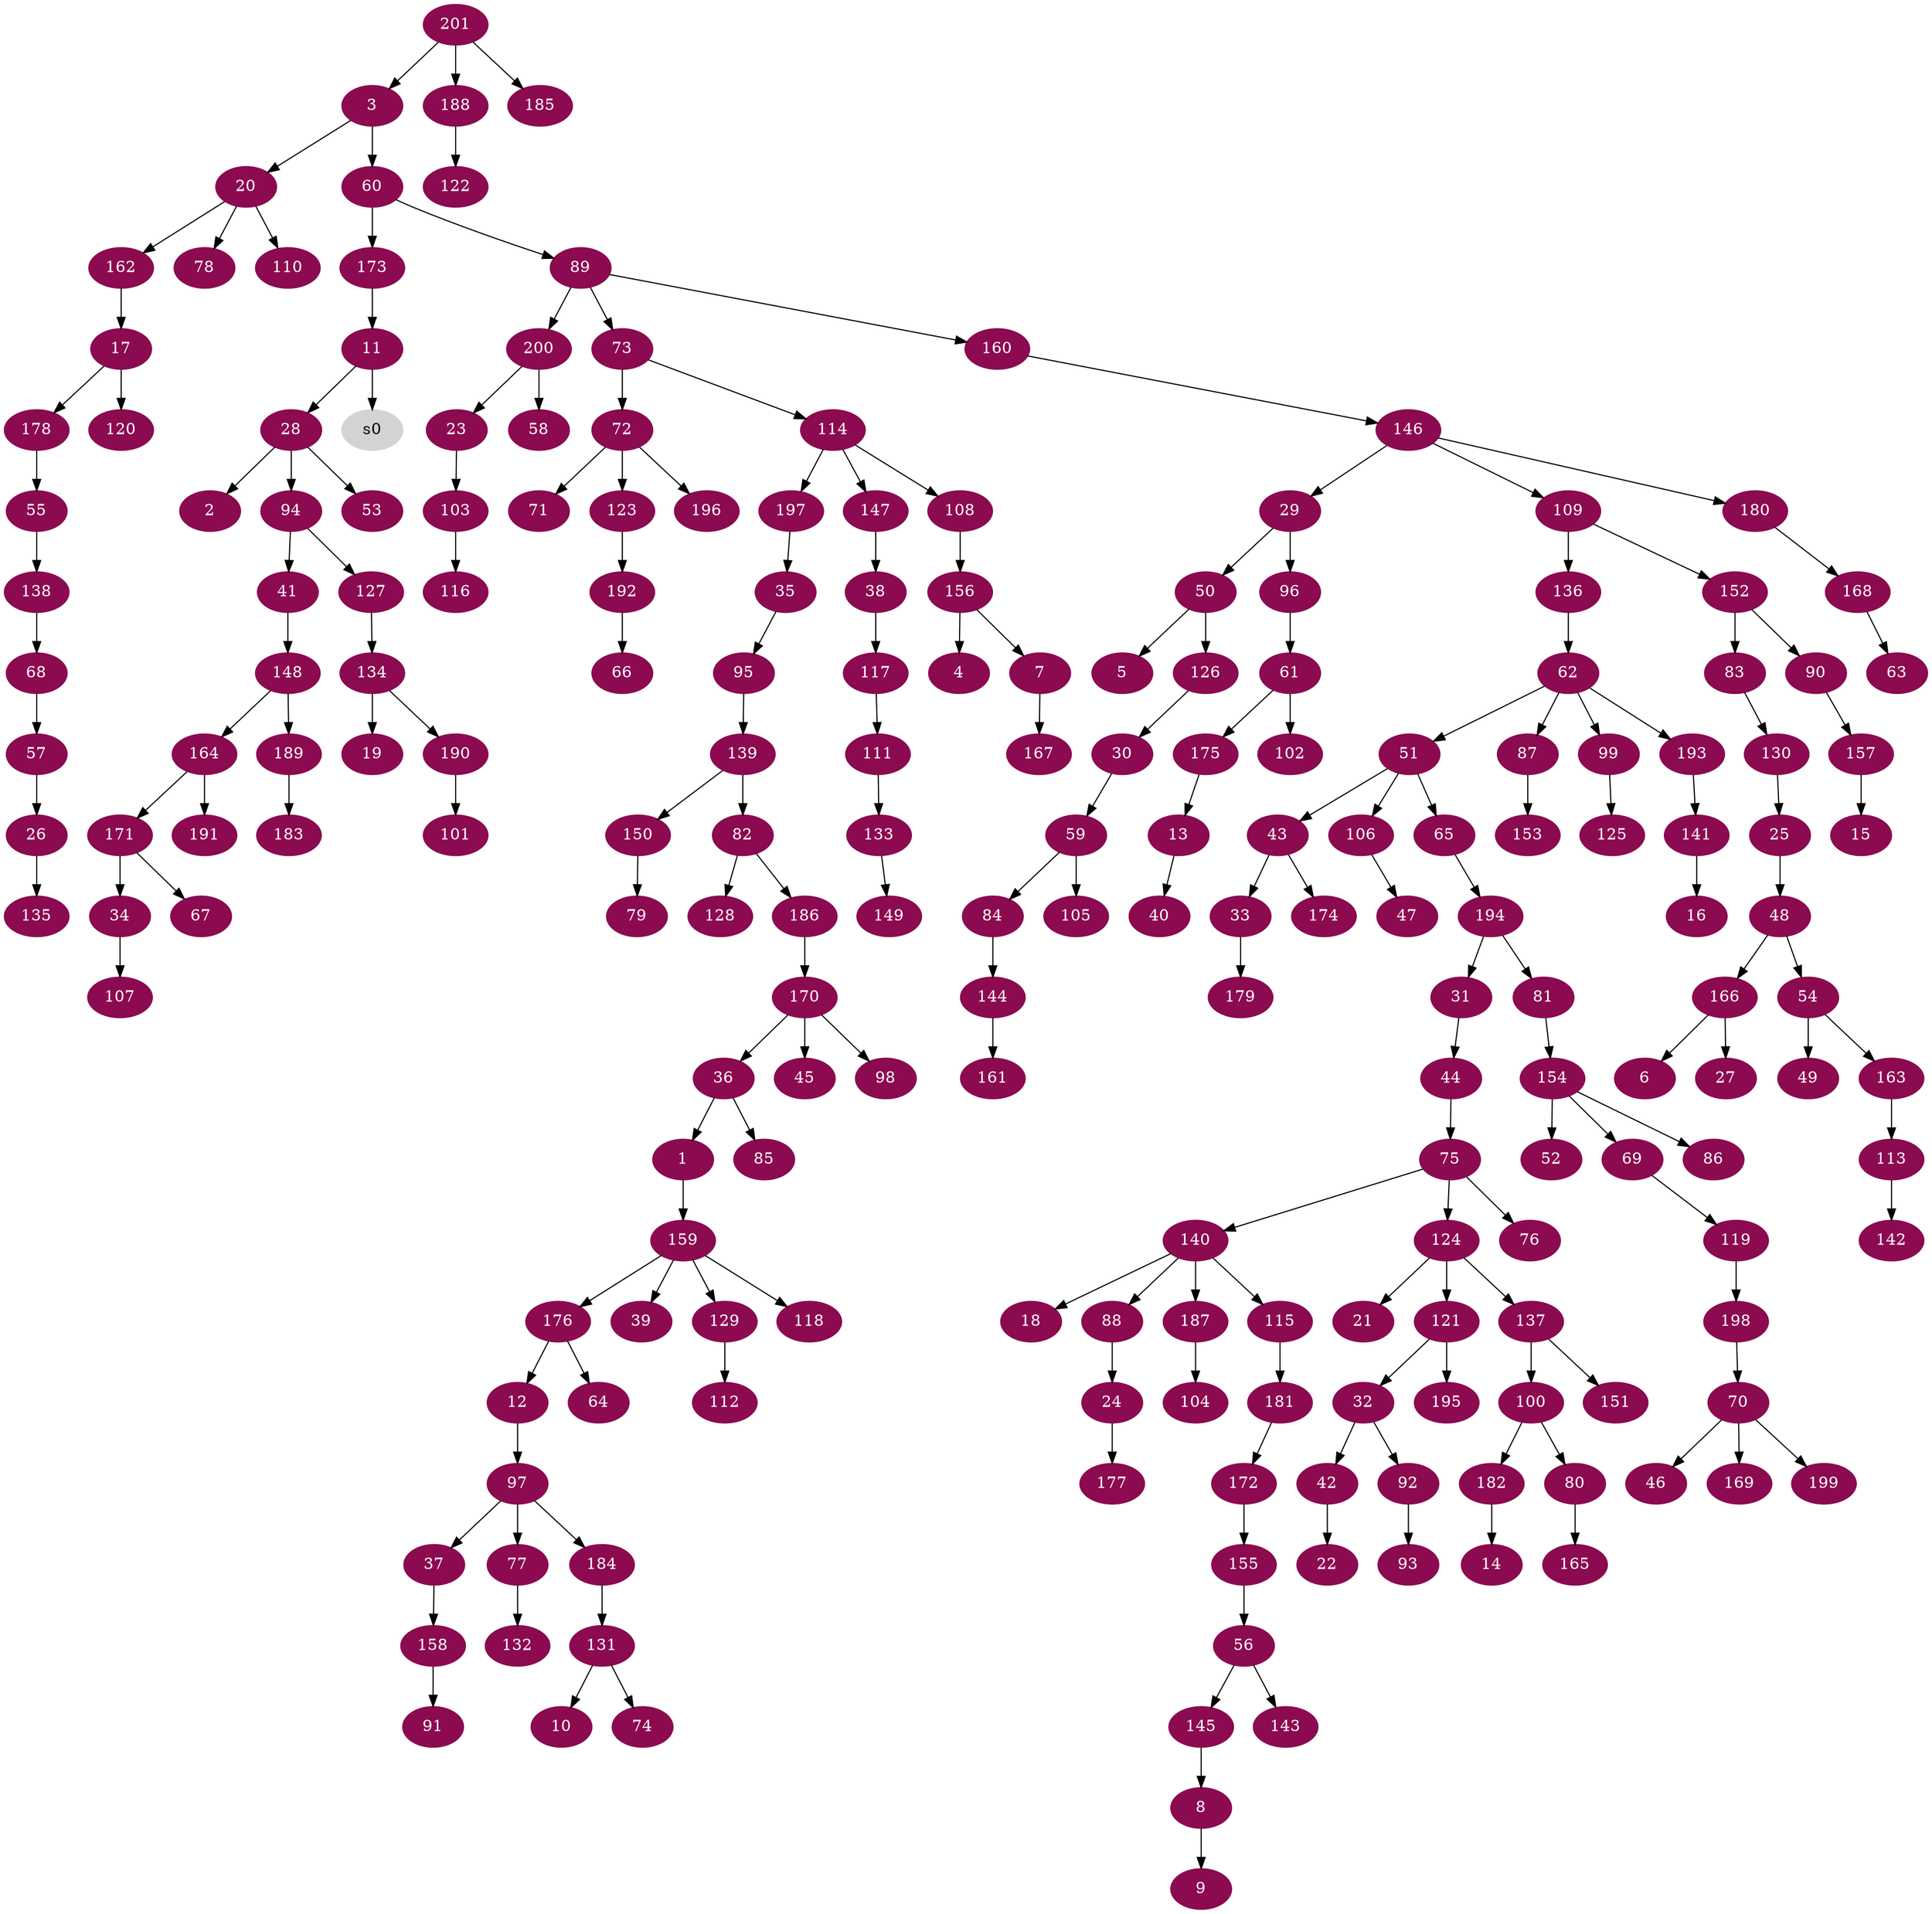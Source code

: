 digraph G {
node [color=deeppink4, style=filled, fontcolor=white];
36 -> 1;
28 -> 2;
201 -> 3;
156 -> 4;
50 -> 5;
166 -> 6;
156 -> 7;
145 -> 8;
8 -> 9;
131 -> 10;
173 -> 11;
176 -> 12;
175 -> 13;
182 -> 14;
157 -> 15;
141 -> 16;
162 -> 17;
140 -> 18;
134 -> 19;
3 -> 20;
124 -> 21;
42 -> 22;
200 -> 23;
88 -> 24;
130 -> 25;
57 -> 26;
166 -> 27;
11 -> 28;
146 -> 29;
126 -> 30;
194 -> 31;
121 -> 32;
43 -> 33;
171 -> 34;
197 -> 35;
170 -> 36;
97 -> 37;
147 -> 38;
159 -> 39;
13 -> 40;
94 -> 41;
32 -> 42;
51 -> 43;
31 -> 44;
170 -> 45;
70 -> 46;
106 -> 47;
25 -> 48;
54 -> 49;
29 -> 50;
62 -> 51;
154 -> 52;
28 -> 53;
48 -> 54;
178 -> 55;
155 -> 56;
68 -> 57;
200 -> 58;
30 -> 59;
3 -> 60;
96 -> 61;
136 -> 62;
168 -> 63;
176 -> 64;
51 -> 65;
192 -> 66;
171 -> 67;
138 -> 68;
154 -> 69;
198 -> 70;
72 -> 71;
73 -> 72;
89 -> 73;
131 -> 74;
44 -> 75;
75 -> 76;
97 -> 77;
20 -> 78;
150 -> 79;
100 -> 80;
194 -> 81;
139 -> 82;
152 -> 83;
59 -> 84;
36 -> 85;
154 -> 86;
62 -> 87;
140 -> 88;
60 -> 89;
152 -> 90;
158 -> 91;
32 -> 92;
92 -> 93;
28 -> 94;
35 -> 95;
29 -> 96;
12 -> 97;
170 -> 98;
62 -> 99;
137 -> 100;
190 -> 101;
61 -> 102;
23 -> 103;
187 -> 104;
59 -> 105;
51 -> 106;
34 -> 107;
114 -> 108;
146 -> 109;
20 -> 110;
117 -> 111;
129 -> 112;
163 -> 113;
73 -> 114;
140 -> 115;
103 -> 116;
38 -> 117;
159 -> 118;
69 -> 119;
17 -> 120;
124 -> 121;
188 -> 122;
72 -> 123;
75 -> 124;
99 -> 125;
50 -> 126;
94 -> 127;
82 -> 128;
159 -> 129;
83 -> 130;
184 -> 131;
77 -> 132;
111 -> 133;
127 -> 134;
26 -> 135;
109 -> 136;
124 -> 137;
55 -> 138;
95 -> 139;
75 -> 140;
193 -> 141;
113 -> 142;
56 -> 143;
84 -> 144;
56 -> 145;
160 -> 146;
114 -> 147;
41 -> 148;
133 -> 149;
139 -> 150;
137 -> 151;
109 -> 152;
87 -> 153;
81 -> 154;
172 -> 155;
108 -> 156;
90 -> 157;
37 -> 158;
1 -> 159;
89 -> 160;
144 -> 161;
20 -> 162;
54 -> 163;
148 -> 164;
80 -> 165;
48 -> 166;
7 -> 167;
180 -> 168;
70 -> 169;
186 -> 170;
164 -> 171;
181 -> 172;
60 -> 173;
43 -> 174;
61 -> 175;
159 -> 176;
24 -> 177;
17 -> 178;
33 -> 179;
146 -> 180;
115 -> 181;
100 -> 182;
189 -> 183;
97 -> 184;
201 -> 185;
82 -> 186;
140 -> 187;
201 -> 188;
148 -> 189;
134 -> 190;
164 -> 191;
123 -> 192;
62 -> 193;
65 -> 194;
121 -> 195;
72 -> 196;
114 -> 197;
119 -> 198;
70 -> 199;
89 -> 200;
node [color=lightgrey, style=filled, fontcolor=black];
11 -> s0;
}
